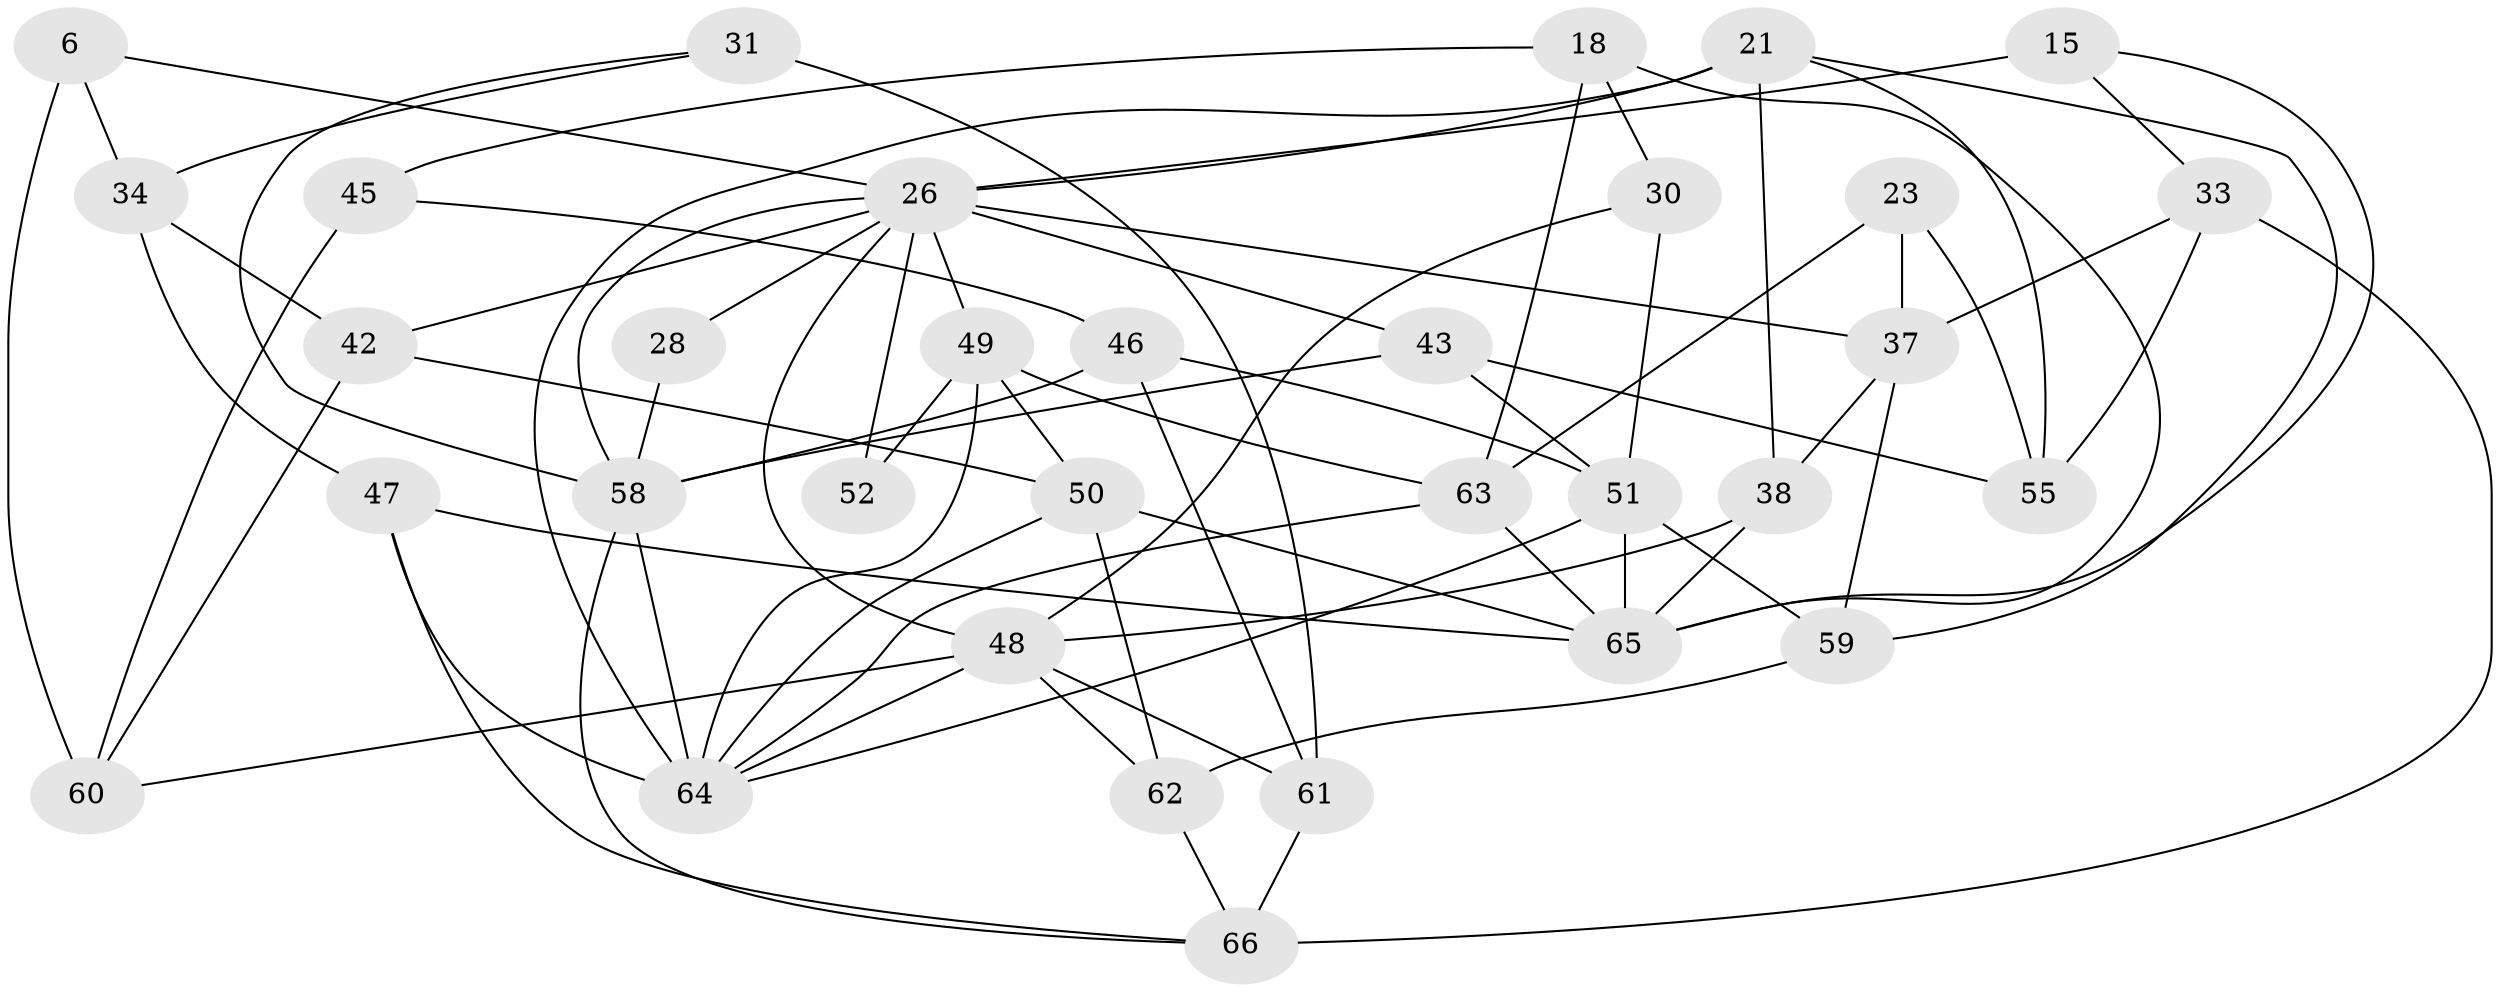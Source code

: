 // original degree distribution, {4: 1.0}
// Generated by graph-tools (version 1.1) at 2025/57/03/09/25 04:57:57]
// undirected, 33 vertices, 75 edges
graph export_dot {
graph [start="1"]
  node [color=gray90,style=filled];
  6;
  15;
  18 [super="+8"];
  21 [super="+20"];
  23;
  26 [super="+24+17"];
  28;
  30;
  31;
  33;
  34;
  37 [super="+22"];
  38;
  42;
  43 [super="+7"];
  45;
  46;
  47 [super="+12"];
  48 [super="+27"];
  49 [super="+44"];
  50 [super="+36"];
  51 [super="+40"];
  52;
  55;
  58 [super="+35+11"];
  59;
  60 [super="+56"];
  61 [super="+29"];
  62;
  63 [super="+57"];
  64 [super="+39+53+25"];
  65 [super="+32+54"];
  66 [super="+16"];
  6 -- 34;
  6 -- 60 [weight=2];
  6 -- 26;
  15 -- 26 [weight=2];
  15 -- 65;
  15 -- 33;
  18 -- 63 [weight=2];
  18 -- 30 [weight=2];
  18 -- 45;
  18 -- 65;
  21 -- 59;
  21 -- 38;
  21 -- 55;
  21 -- 26;
  21 -- 64 [weight=2];
  23 -- 37 [weight=2];
  23 -- 55;
  23 -- 63;
  26 -- 52 [weight=2];
  26 -- 42;
  26 -- 49 [weight=2];
  26 -- 58 [weight=2];
  26 -- 28;
  26 -- 48;
  26 -- 37;
  26 -- 43 [weight=2];
  28 -- 58 [weight=3];
  30 -- 51;
  30 -- 48;
  31 -- 34;
  31 -- 58;
  31 -- 61 [weight=2];
  33 -- 37;
  33 -- 55;
  33 -- 66;
  34 -- 42;
  34 -- 47;
  37 -- 38;
  37 -- 59;
  38 -- 65;
  38 -- 48;
  42 -- 60;
  42 -- 50;
  43 -- 58 [weight=2];
  43 -- 55;
  43 -- 51;
  45 -- 46;
  45 -- 60 [weight=2];
  46 -- 61;
  46 -- 58;
  46 -- 51;
  47 -- 66;
  47 -- 64 [weight=3];
  47 -- 65;
  48 -- 64 [weight=2];
  48 -- 62;
  48 -- 60;
  48 -- 61;
  49 -- 63;
  49 -- 50 [weight=2];
  49 -- 52 [weight=2];
  49 -- 64;
  50 -- 62;
  50 -- 64;
  50 -- 65;
  51 -- 64 [weight=2];
  51 -- 59;
  51 -- 65 [weight=2];
  58 -- 64 [weight=2];
  58 -- 66;
  59 -- 62;
  61 -- 66 [weight=2];
  62 -- 66;
  63 -- 64;
  63 -- 65;
}
